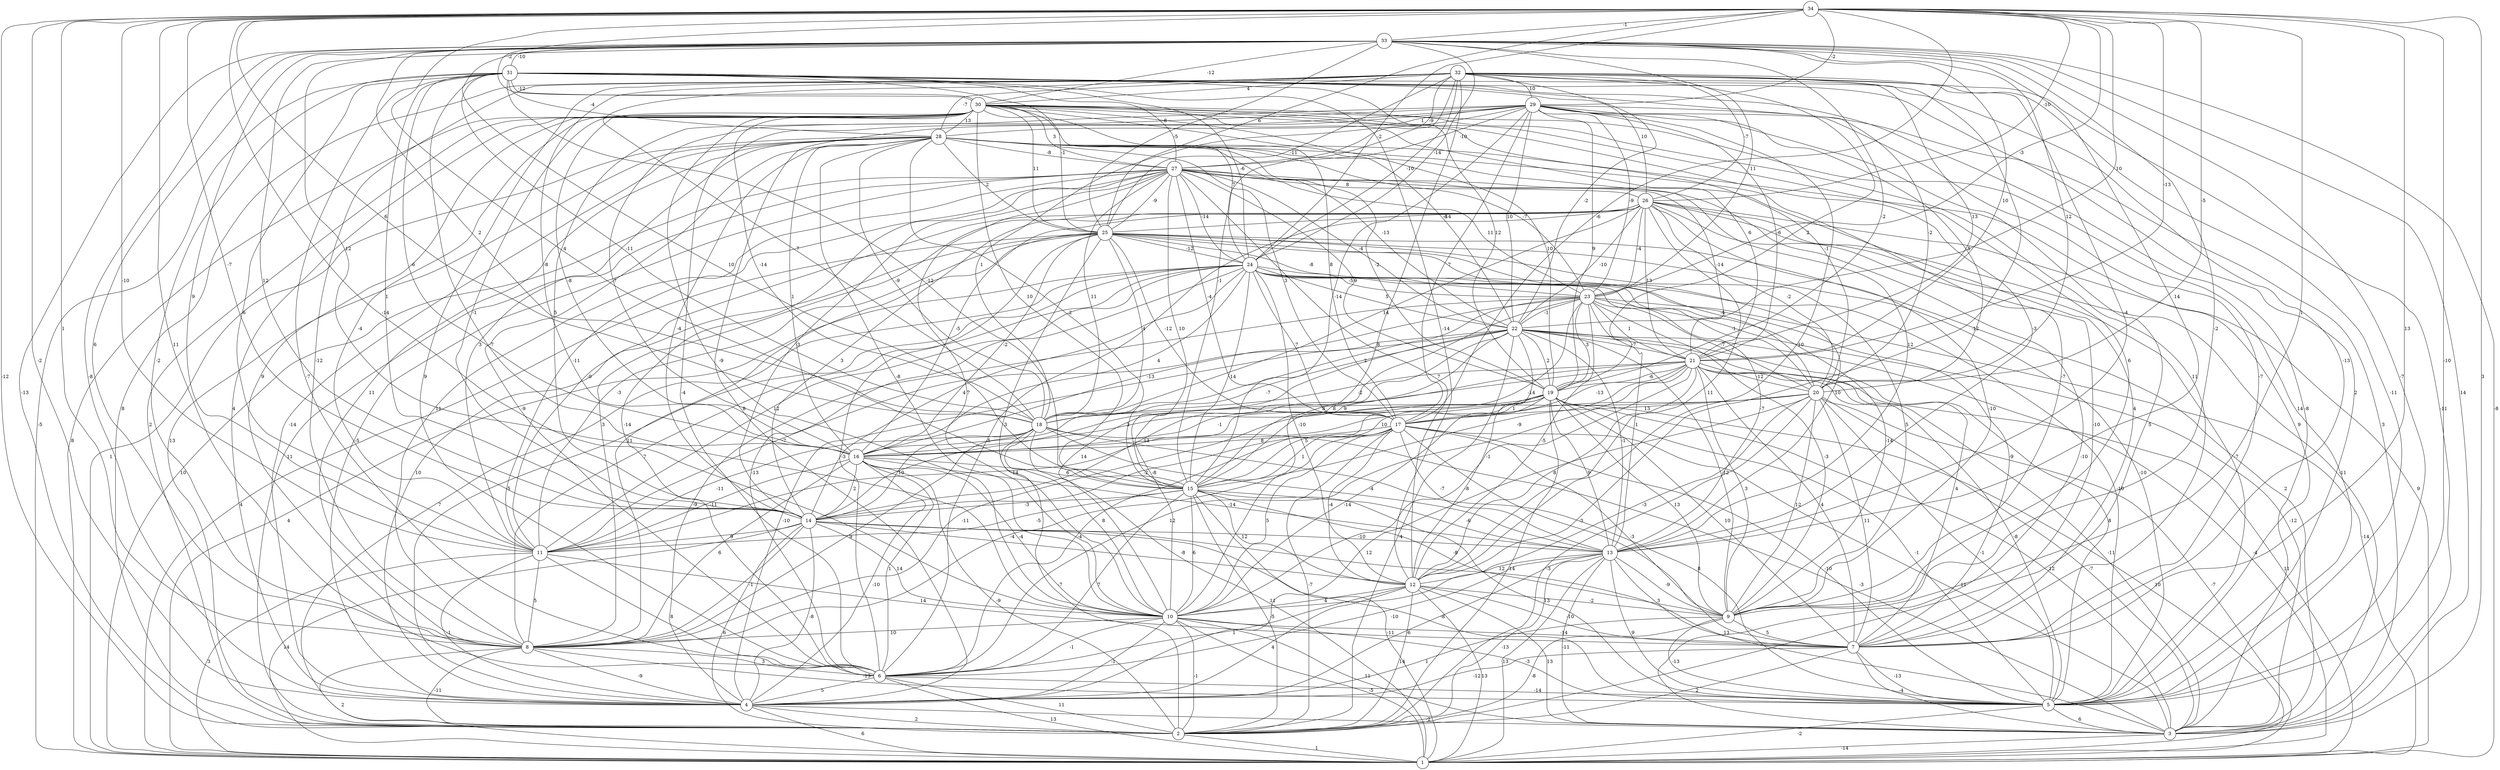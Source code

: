 graph { 
	 fontname="Helvetica,Arial,sans-serif" 
	 node [shape = circle]; 
	 34 -- 2 [label = "-12"];
	 34 -- 3 [label = "3"];
	 34 -- 4 [label = "-2"];
	 34 -- 5 [label = "-10"];
	 34 -- 6 [label = "11"];
	 34 -- 7 [label = "13"];
	 34 -- 8 [label = "1"];
	 34 -- 9 [label = "1"];
	 34 -- 10 [label = "-14"];
	 34 -- 11 [label = "-10"];
	 34 -- 14 [label = "-7"];
	 34 -- 15 [label = "4"];
	 34 -- 17 [label = "-6"];
	 34 -- 18 [label = "6"];
	 34 -- 20 [label = "-5"];
	 34 -- 21 [label = "-13"];
	 34 -- 22 [label = "10"];
	 34 -- 23 [label = "-3"];
	 34 -- 24 [label = "-2"];
	 34 -- 25 [label = "6"];
	 34 -- 26 [label = "-10"];
	 34 -- 29 [label = "-2"];
	 34 -- 30 [label = "-2"];
	 34 -- 33 [label = "-1"];
	 33 -- 1 [label = "-8"];
	 33 -- 2 [label = "-13"];
	 33 -- 3 [label = "14"];
	 33 -- 4 [label = "-8"];
	 33 -- 5 [label = "-7"];
	 33 -- 8 [label = "6"];
	 33 -- 9 [label = "-2"];
	 33 -- 11 [label = "9"];
	 33 -- 13 [label = "14"];
	 33 -- 14 [label = "12"];
	 33 -- 15 [label = "10"];
	 33 -- 16 [label = "12"];
	 33 -- 18 [label = "2"];
	 33 -- 19 [label = "-2"];
	 33 -- 20 [label = "12"];
	 33 -- 21 [label = "10"];
	 33 -- 23 [label = "11"];
	 33 -- 24 [label = "-14"];
	 33 -- 25 [label = "-5"];
	 33 -- 30 [label = "-12"];
	 33 -- 31 [label = "-10"];
	 32 -- 2 [label = "8"];
	 32 -- 3 [label = "-11"];
	 32 -- 5 [label = "-11"];
	 32 -- 6 [label = "9"];
	 32 -- 8 [label = "-12"];
	 32 -- 10 [label = "8"];
	 32 -- 12 [label = "-12"];
	 32 -- 13 [label = "-4"];
	 32 -- 15 [label = "-1"];
	 32 -- 16 [label = "-8"];
	 32 -- 18 [label = "7"];
	 32 -- 19 [label = "2"];
	 32 -- 21 [label = "13"];
	 32 -- 22 [label = "-2"];
	 32 -- 24 [label = "-10"];
	 32 -- 25 [label = "-11"];
	 32 -- 26 [label = "-7"];
	 32 -- 27 [label = "-9"];
	 32 -- 28 [label = "-7"];
	 32 -- 29 [label = "10"];
	 32 -- 30 [label = "4"];
	 31 -- 1 [label = "-5"];
	 31 -- 3 [label = "-8"];
	 31 -- 5 [label = "2"];
	 31 -- 6 [label = "-7"];
	 31 -- 7 [label = "-13"];
	 31 -- 8 [label = "-2"];
	 31 -- 10 [label = "-7"];
	 31 -- 11 [label = "6"];
	 31 -- 12 [label = "-14"];
	 31 -- 14 [label = "1"];
	 31 -- 15 [label = "-12"];
	 31 -- 16 [label = "-6"];
	 31 -- 18 [label = "-11"];
	 31 -- 19 [label = "12"];
	 31 -- 20 [label = "-2"];
	 31 -- 24 [label = "-6"];
	 31 -- 25 [label = "-1"];
	 31 -- 26 [label = "10"];
	 31 -- 27 [label = "-8"];
	 31 -- 28 [label = "-4"];
	 31 -- 30 [label = "-12"];
	 30 -- 1 [label = "8"];
	 30 -- 2 [label = "2"];
	 30 -- 4 [label = "4"];
	 30 -- 5 [label = "14"];
	 30 -- 7 [label = "11"];
	 30 -- 8 [label = "9"];
	 30 -- 9 [label = "6"];
	 30 -- 10 [label = "-9"];
	 30 -- 11 [label = "-4"];
	 30 -- 13 [label = "-3"];
	 30 -- 14 [label = "-1"];
	 30 -- 15 [label = "10"];
	 30 -- 16 [label = "-8"];
	 30 -- 17 [label = "8"];
	 30 -- 18 [label = "-14"];
	 30 -- 19 [label = "10"];
	 30 -- 20 [label = "-1"];
	 30 -- 21 [label = "6"];
	 30 -- 22 [label = "-14"];
	 30 -- 24 [label = "7"];
	 30 -- 25 [label = "11"];
	 30 -- 27 [label = "3"];
	 30 -- 28 [label = "13"];
	 29 -- 2 [label = "5"];
	 29 -- 3 [label = "3"];
	 29 -- 4 [label = "8"];
	 29 -- 6 [label = "-4"];
	 29 -- 7 [label = "-7"];
	 29 -- 12 [label = "10"];
	 29 -- 14 [label = "5"];
	 29 -- 15 [label = "-14"];
	 29 -- 16 [label = "7"];
	 29 -- 17 [label = "7"];
	 29 -- 18 [label = "1"];
	 29 -- 19 [label = "9"];
	 29 -- 20 [label = "5"];
	 29 -- 21 [label = "-6"];
	 29 -- 22 [label = "10"];
	 29 -- 23 [label = "-9"];
	 29 -- 27 [label = "-10"];
	 29 -- 28 [label = "1"];
	 28 -- 1 [label = "1"];
	 28 -- 2 [label = "13"];
	 28 -- 4 [label = "-14"];
	 28 -- 5 [label = "9"];
	 28 -- 6 [label = "-9"];
	 28 -- 8 [label = "11"];
	 28 -- 9 [label = "-7"];
	 28 -- 10 [label = "-8"];
	 28 -- 11 [label = "3"];
	 28 -- 13 [label = "12"];
	 28 -- 14 [label = "-4"];
	 28 -- 15 [label = "2"];
	 28 -- 16 [label = "1"];
	 28 -- 17 [label = "3"];
	 28 -- 18 [label = "-9"];
	 28 -- 19 [label = "-2"];
	 28 -- 22 [label = "-13"];
	 28 -- 23 [label = "-7"];
	 28 -- 25 [label = "2"];
	 28 -- 27 [label = "-8"];
	 27 -- 1 [label = "10"];
	 27 -- 2 [label = "11"];
	 27 -- 3 [label = "-10"];
	 27 -- 4 [label = "-5"];
	 27 -- 6 [label = "-14"];
	 27 -- 7 [label = "4"];
	 27 -- 8 [label = "11"];
	 27 -- 10 [label = "7"];
	 27 -- 11 [label = "-11"];
	 27 -- 12 [label = "7"];
	 27 -- 14 [label = "-3"];
	 27 -- 15 [label = "10"];
	 27 -- 17 [label = "-4"];
	 27 -- 18 [label = "11"];
	 27 -- 19 [label = "9"];
	 27 -- 21 [label = "-14"];
	 27 -- 22 [label = "-4"];
	 27 -- 23 [label = "11"];
	 27 -- 24 [label = "-14"];
	 27 -- 25 [label = "-9"];
	 27 -- 26 [label = "8"];
	 26 -- 1 [label = "9"];
	 26 -- 3 [label = "-11"];
	 26 -- 5 [label = "-7"];
	 26 -- 6 [label = "5"];
	 26 -- 7 [label = "-10"];
	 26 -- 8 [label = "3"];
	 26 -- 9 [label = "-10"];
	 26 -- 11 [label = "-9"];
	 26 -- 12 [label = "11"];
	 26 -- 14 [label = "3"];
	 26 -- 16 [label = "-5"];
	 26 -- 18 [label = "14"];
	 26 -- 20 [label = "-2"];
	 26 -- 21 [label = "13"];
	 26 -- 22 [label = "-10"];
	 26 -- 23 [label = "-4"];
	 26 -- 25 [label = "-8"];
	 25 -- 1 [label = "4"];
	 25 -- 3 [label = "2"];
	 25 -- 4 [label = "10"];
	 25 -- 5 [label = "-10"];
	 25 -- 6 [label = "-3"];
	 25 -- 8 [label = "11"];
	 25 -- 9 [label = "5"];
	 25 -- 10 [label = "3"];
	 25 -- 11 [label = "-3"];
	 25 -- 13 [label = "10"];
	 25 -- 16 [label = "-2"];
	 25 -- 17 [label = "-12"];
	 25 -- 18 [label = "4"];
	 25 -- 20 [label = "-4"];
	 25 -- 23 [label = "-8"];
	 25 -- 24 [label = "-12"];
	 24 -- 1 [label = "4"];
	 24 -- 2 [label = "7"];
	 24 -- 4 [label = "-5"];
	 24 -- 5 [label = "-10"];
	 24 -- 6 [label = "-13"];
	 24 -- 7 [label = "-9"];
	 24 -- 8 [label = "7"];
	 24 -- 9 [label = "-14"];
	 24 -- 11 [label = "12"];
	 24 -- 12 [label = "-10"];
	 24 -- 13 [label = "-7"];
	 24 -- 14 [label = "4"];
	 24 -- 15 [label = "-14"];
	 24 -- 16 [label = "4"];
	 24 -- 17 [label = "7"];
	 24 -- 20 [label = "-1"];
	 24 -- 22 [label = "5"];
	 24 -- 23 [label = "-5"];
	 23 -- 1 [label = "-14"];
	 23 -- 3 [label = "-12"];
	 23 -- 4 [label = "-9"];
	 23 -- 9 [label = "-3"];
	 23 -- 10 [label = "14"];
	 23 -- 12 [label = "-5"];
	 23 -- 13 [label = "1"];
	 23 -- 15 [label = "-14"];
	 23 -- 16 [label = "-13"];
	 23 -- 18 [label = "2"];
	 23 -- 19 [label = "3"];
	 23 -- 20 [label = "-7"];
	 23 -- 21 [label = "1"];
	 23 -- 22 [label = "-1"];
	 22 -- 1 [label = "-4"];
	 22 -- 2 [label = "-4"];
	 22 -- 4 [label = "-10"];
	 22 -- 5 [label = "8"];
	 22 -- 7 [label = "4"];
	 22 -- 9 [label = "-12"];
	 22 -- 10 [label = "-8"];
	 22 -- 11 [label = "-7"];
	 22 -- 12 [label = "-1"];
	 22 -- 13 [label = "-1"];
	 22 -- 14 [label = "3"];
	 22 -- 15 [label = "8"];
	 22 -- 16 [label = "-7"];
	 22 -- 19 [label = "2"];
	 22 -- 21 [label = "-7"];
	 21 -- 1 [label = "11"];
	 21 -- 3 [label = "-11"];
	 21 -- 5 [label = "-8"];
	 21 -- 6 [label = "12"];
	 21 -- 7 [label = "4"];
	 21 -- 9 [label = "3"];
	 21 -- 10 [label = "-8"];
	 21 -- 12 [label = "8"];
	 21 -- 14 [label = "13"];
	 21 -- 15 [label = "-9"];
	 21 -- 16 [label = "9"];
	 21 -- 17 [label = "-13"];
	 21 -- 18 [label = "-2"];
	 21 -- 19 [label = "-6"];
	 21 -- 20 [label = "-12"];
	 20 -- 1 [label = "-7"];
	 20 -- 2 [label = "-3"];
	 20 -- 3 [label = "-7"];
	 20 -- 4 [label = "12"];
	 20 -- 5 [label = "-1"];
	 20 -- 7 [label = "11"];
	 20 -- 9 [label = "12"];
	 20 -- 10 [label = "-3"];
	 20 -- 16 [label = "10"];
	 20 -- 17 [label = "13"];
	 20 -- 18 [label = "8"];
	 19 -- 1 [label = "10"];
	 19 -- 2 [label = "14"];
	 19 -- 3 [label = "12"];
	 19 -- 5 [label = "-1"];
	 19 -- 6 [label = "-4"];
	 19 -- 7 [label = "10"];
	 19 -- 8 [label = "-11"];
	 19 -- 9 [label = "13"];
	 19 -- 10 [label = "-14"];
	 19 -- 11 [label = "14"];
	 19 -- 13 [label = "9"];
	 19 -- 15 [label = "5"];
	 19 -- 16 [label = "-1"];
	 19 -- 17 [label = "1"];
	 18 -- 1 [label = "11"];
	 18 -- 2 [label = "-7"];
	 18 -- 3 [label = "-3"];
	 18 -- 5 [label = "8"];
	 18 -- 8 [label = "9"];
	 18 -- 10 [label = "8"];
	 18 -- 11 [label = "-11"];
	 18 -- 13 [label = "-4"];
	 18 -- 14 [label = "10"];
	 17 -- 2 [label = "-7"];
	 17 -- 3 [label = "11"];
	 17 -- 5 [label = "-10"];
	 17 -- 7 [label = "-3"];
	 17 -- 8 [label = "-4"];
	 17 -- 9 [label = "-3"];
	 17 -- 10 [label = "5"];
	 17 -- 12 [label = "-4"];
	 17 -- 13 [label = "-7"];
	 17 -- 14 [label = "-2"];
	 17 -- 15 [label = "1"];
	 17 -- 16 [label = "8"];
	 16 -- 2 [label = "-9"];
	 16 -- 4 [label = "-10"];
	 16 -- 6 [label = "1"];
	 16 -- 8 [label = "6"];
	 16 -- 10 [label = "-4"];
	 16 -- 11 [label = "-11"];
	 16 -- 13 [label = "-14"];
	 16 -- 14 [label = "2"];
	 16 -- 15 [label = "6"];
	 15 -- 1 [label = "-11"];
	 15 -- 2 [label = "-5"];
	 15 -- 5 [label = "13"];
	 15 -- 6 [label = "7"];
	 15 -- 9 [label = "-8"];
	 15 -- 10 [label = "6"];
	 15 -- 11 [label = "-5"];
	 15 -- 12 [label = "12"];
	 15 -- 13 [label = "-6"];
	 15 -- 14 [label = "-3"];
	 14 -- 1 [label = "14"];
	 14 -- 2 [label = "6"];
	 14 -- 3 [label = "13"];
	 14 -- 4 [label = "-8"];
	 14 -- 5 [label = "-8"];
	 14 -- 8 [label = "-1"];
	 14 -- 10 [label = "14"];
	 14 -- 11 [label = "9"];
	 14 -- 12 [label = "-8"];
	 14 -- 13 [label = "-10"];
	 13 -- 1 [label = "13"];
	 13 -- 2 [label = "-13"];
	 13 -- 3 [label = "-11"];
	 13 -- 4 [label = "-6"];
	 13 -- 5 [label = "9"];
	 13 -- 6 [label = "-10"];
	 13 -- 7 [label = "3"];
	 13 -- 9 [label = "-9"];
	 13 -- 12 [label = "12"];
	 12 -- 1 [label = "13"];
	 12 -- 2 [label = "14"];
	 12 -- 3 [label = "13"];
	 12 -- 4 [label = "4"];
	 12 -- 6 [label = "1"];
	 12 -- 7 [label = "-10"];
	 12 -- 9 [label = "-2"];
	 12 -- 10 [label = "4"];
	 11 -- 1 [label = "3"];
	 11 -- 4 [label = "-1"];
	 11 -- 6 [label = "8"];
	 11 -- 7 [label = "14"];
	 11 -- 8 [label = "5"];
	 10 -- 1 [label = "-5"];
	 10 -- 2 [label = "-1"];
	 10 -- 3 [label = "11"];
	 10 -- 4 [label = "-1"];
	 10 -- 5 [label = "-3"];
	 10 -- 6 [label = "-1"];
	 10 -- 7 [label = "-14"];
	 10 -- 8 [label = "10"];
	 9 -- 2 [label = "-8"];
	 9 -- 4 [label = "1"];
	 9 -- 5 [label = "-13"];
	 9 -- 7 [label = "5"];
	 8 -- 1 [label = "2"];
	 8 -- 2 [label = "-11"];
	 8 -- 4 [label = "-9"];
	 8 -- 5 [label = "-13"];
	 8 -- 6 [label = "3"];
	 7 -- 2 [label = "2"];
	 7 -- 3 [label = "-4"];
	 7 -- 4 [label = "-12"];
	 7 -- 5 [label = "-13"];
	 6 -- 1 [label = "13"];
	 6 -- 2 [label = "11"];
	 6 -- 4 [label = "5"];
	 6 -- 5 [label = "-14"];
	 5 -- 1 [label = "-2"];
	 5 -- 3 [label = "6"];
	 4 -- 1 [label = "6"];
	 4 -- 2 [label = "2"];
	 4 -- 3 [label = "-2"];
	 3 -- 1 [label = "-14"];
	 2 -- 1 [label = "1"];
	 1;
	 2;
	 3;
	 4;
	 5;
	 6;
	 7;
	 8;
	 9;
	 10;
	 11;
	 12;
	 13;
	 14;
	 15;
	 16;
	 17;
	 18;
	 19;
	 20;
	 21;
	 22;
	 23;
	 24;
	 25;
	 26;
	 27;
	 28;
	 29;
	 30;
	 31;
	 32;
	 33;
	 34;
}
